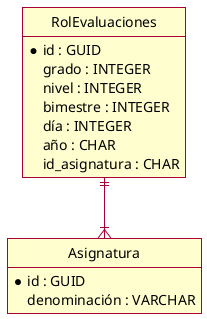 @startuml re1
	skin rose
	hide circle
	hide empty members
	skinparam shadowing false

	entity Asignatura {
		*id : GUID
		denominación : VARCHAR
	}
	entity RolEvaluaciones {
		*id : GUID
		grado : INTEGER
		nivel : INTEGER
		bimestre : INTEGER
		día : INTEGER
		año : CHAR
		id_asignatura : CHAR
	}
	RolEvaluaciones ||-d-|{ Asignatura
@enduml